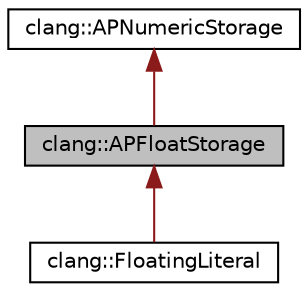 digraph "clang::APFloatStorage"
{
 // LATEX_PDF_SIZE
  bgcolor="transparent";
  edge [fontname="Helvetica",fontsize="10",labelfontname="Helvetica",labelfontsize="10"];
  node [fontname="Helvetica",fontsize="10",shape=record];
  Node1 [label="clang::APFloatStorage",height=0.2,width=0.4,color="black", fillcolor="grey75", style="filled", fontcolor="black",tooltip=" "];
  Node2 -> Node1 [dir="back",color="firebrick4",fontsize="10",style="solid",fontname="Helvetica"];
  Node2 [label="clang::APNumericStorage",height=0.2,width=0.4,color="black",URL="$classclang_1_1APNumericStorage.html",tooltip="Used by IntegerLiteral/FloatingLiteral to store the numeric without leaking memory."];
  Node1 -> Node3 [dir="back",color="firebrick4",fontsize="10",style="solid",fontname="Helvetica"];
  Node3 [label="clang::FloatingLiteral",height=0.2,width=0.4,color="black",URL="$classclang_1_1FloatingLiteral.html",tooltip=" "];
}
